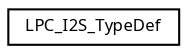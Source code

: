 digraph "Graphical Class Hierarchy"
{
  edge [fontname="Sans",fontsize="8",labelfontname="Sans",labelfontsize="8"];
  node [fontname="Sans",fontsize="8",shape=record];
  rankdir="LR";
  Node1 [label="LPC_I2S_TypeDef",height=0.2,width=0.4,color="black", fillcolor="white", style="filled",URL="$struct_l_p_c___i2_s___type_def.html",tooltip="Inter IC Sound (I2S) register structure definition. "];
}
